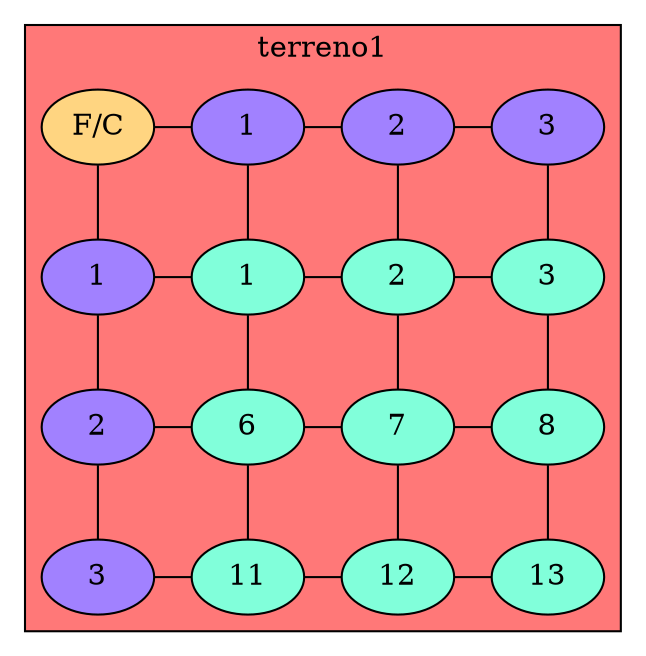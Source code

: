 
graph L{
node[shape=oval fillcolor="#A181FF" style =filled]

subgraph cluster_p{
label= " terreno1 "
bgcolor = "#FF7878"
raiz[label = "F/C" fillcolor="#FFD581" ]

Fila1[label="1",group=1];
Fila2[label="2",group=1];
Fila3[label="3",group=1];

Fila1--Fila2;
Fila2--Fila3;

Columna1[label="1",group=2];
Columna2[label="2",group=3];
Columna3[label="3",group=4];

Columna1--Columna2;
Columna2--Columna3;

raiz--Fila1; 
raiz--Columna1;

 {rank=same;raiz;Columna1;Columna2;Columna3;}

nodo1_1[label="1",fillcolor="#81FFDA",group=2]
nodo1_2[label="2",fillcolor="#81FFDA",group=3]
nodo1_3[label="3",fillcolor="#81FFDA",group=4]

nodo2_1[label="6",fillcolor="#81FFDA",group=2]
nodo2_2[label="7",fillcolor="#81FFDA",group=3]
nodo2_3[label="8",fillcolor="#81FFDA",group=4]

nodo3_1[label="11",fillcolor="#81FFDA",group=2]
nodo3_2[label="12",fillcolor="#81FFDA",group=3]
nodo3_3[label="13",fillcolor="#81FFDA",group=4]

Fila1--nodo1_1;
{rank=same;Fila1,nodo1_1,nodo1_2,nodo1_3}
Fila2--nodo2_1;
{rank=same;Fila2,nodo2_1,nodo2_2,nodo2_3}
Fila3--nodo3_1;
{rank=same;Fila3,nodo3_1,nodo3_2,nodo3_3}

Columna1--nodo1_1;
Columna2--nodo1_2;
Columna3--nodo1_3;

nodo1_1--nodo1_2;
nodo1_2--nodo1_3;

nodo2_1--nodo2_2;
nodo2_2--nodo2_3;

nodo3_1--nodo3_2;
nodo3_2--nodo3_3;


 /*Enlazar*/
 nodo1_1--nodo2_1;
nodo1_2--nodo2_2;
nodo1_3--nodo2_3;

nodo2_1--nodo3_1;
nodo2_2--nodo3_2;
nodo2_3--nodo3_3;

} }